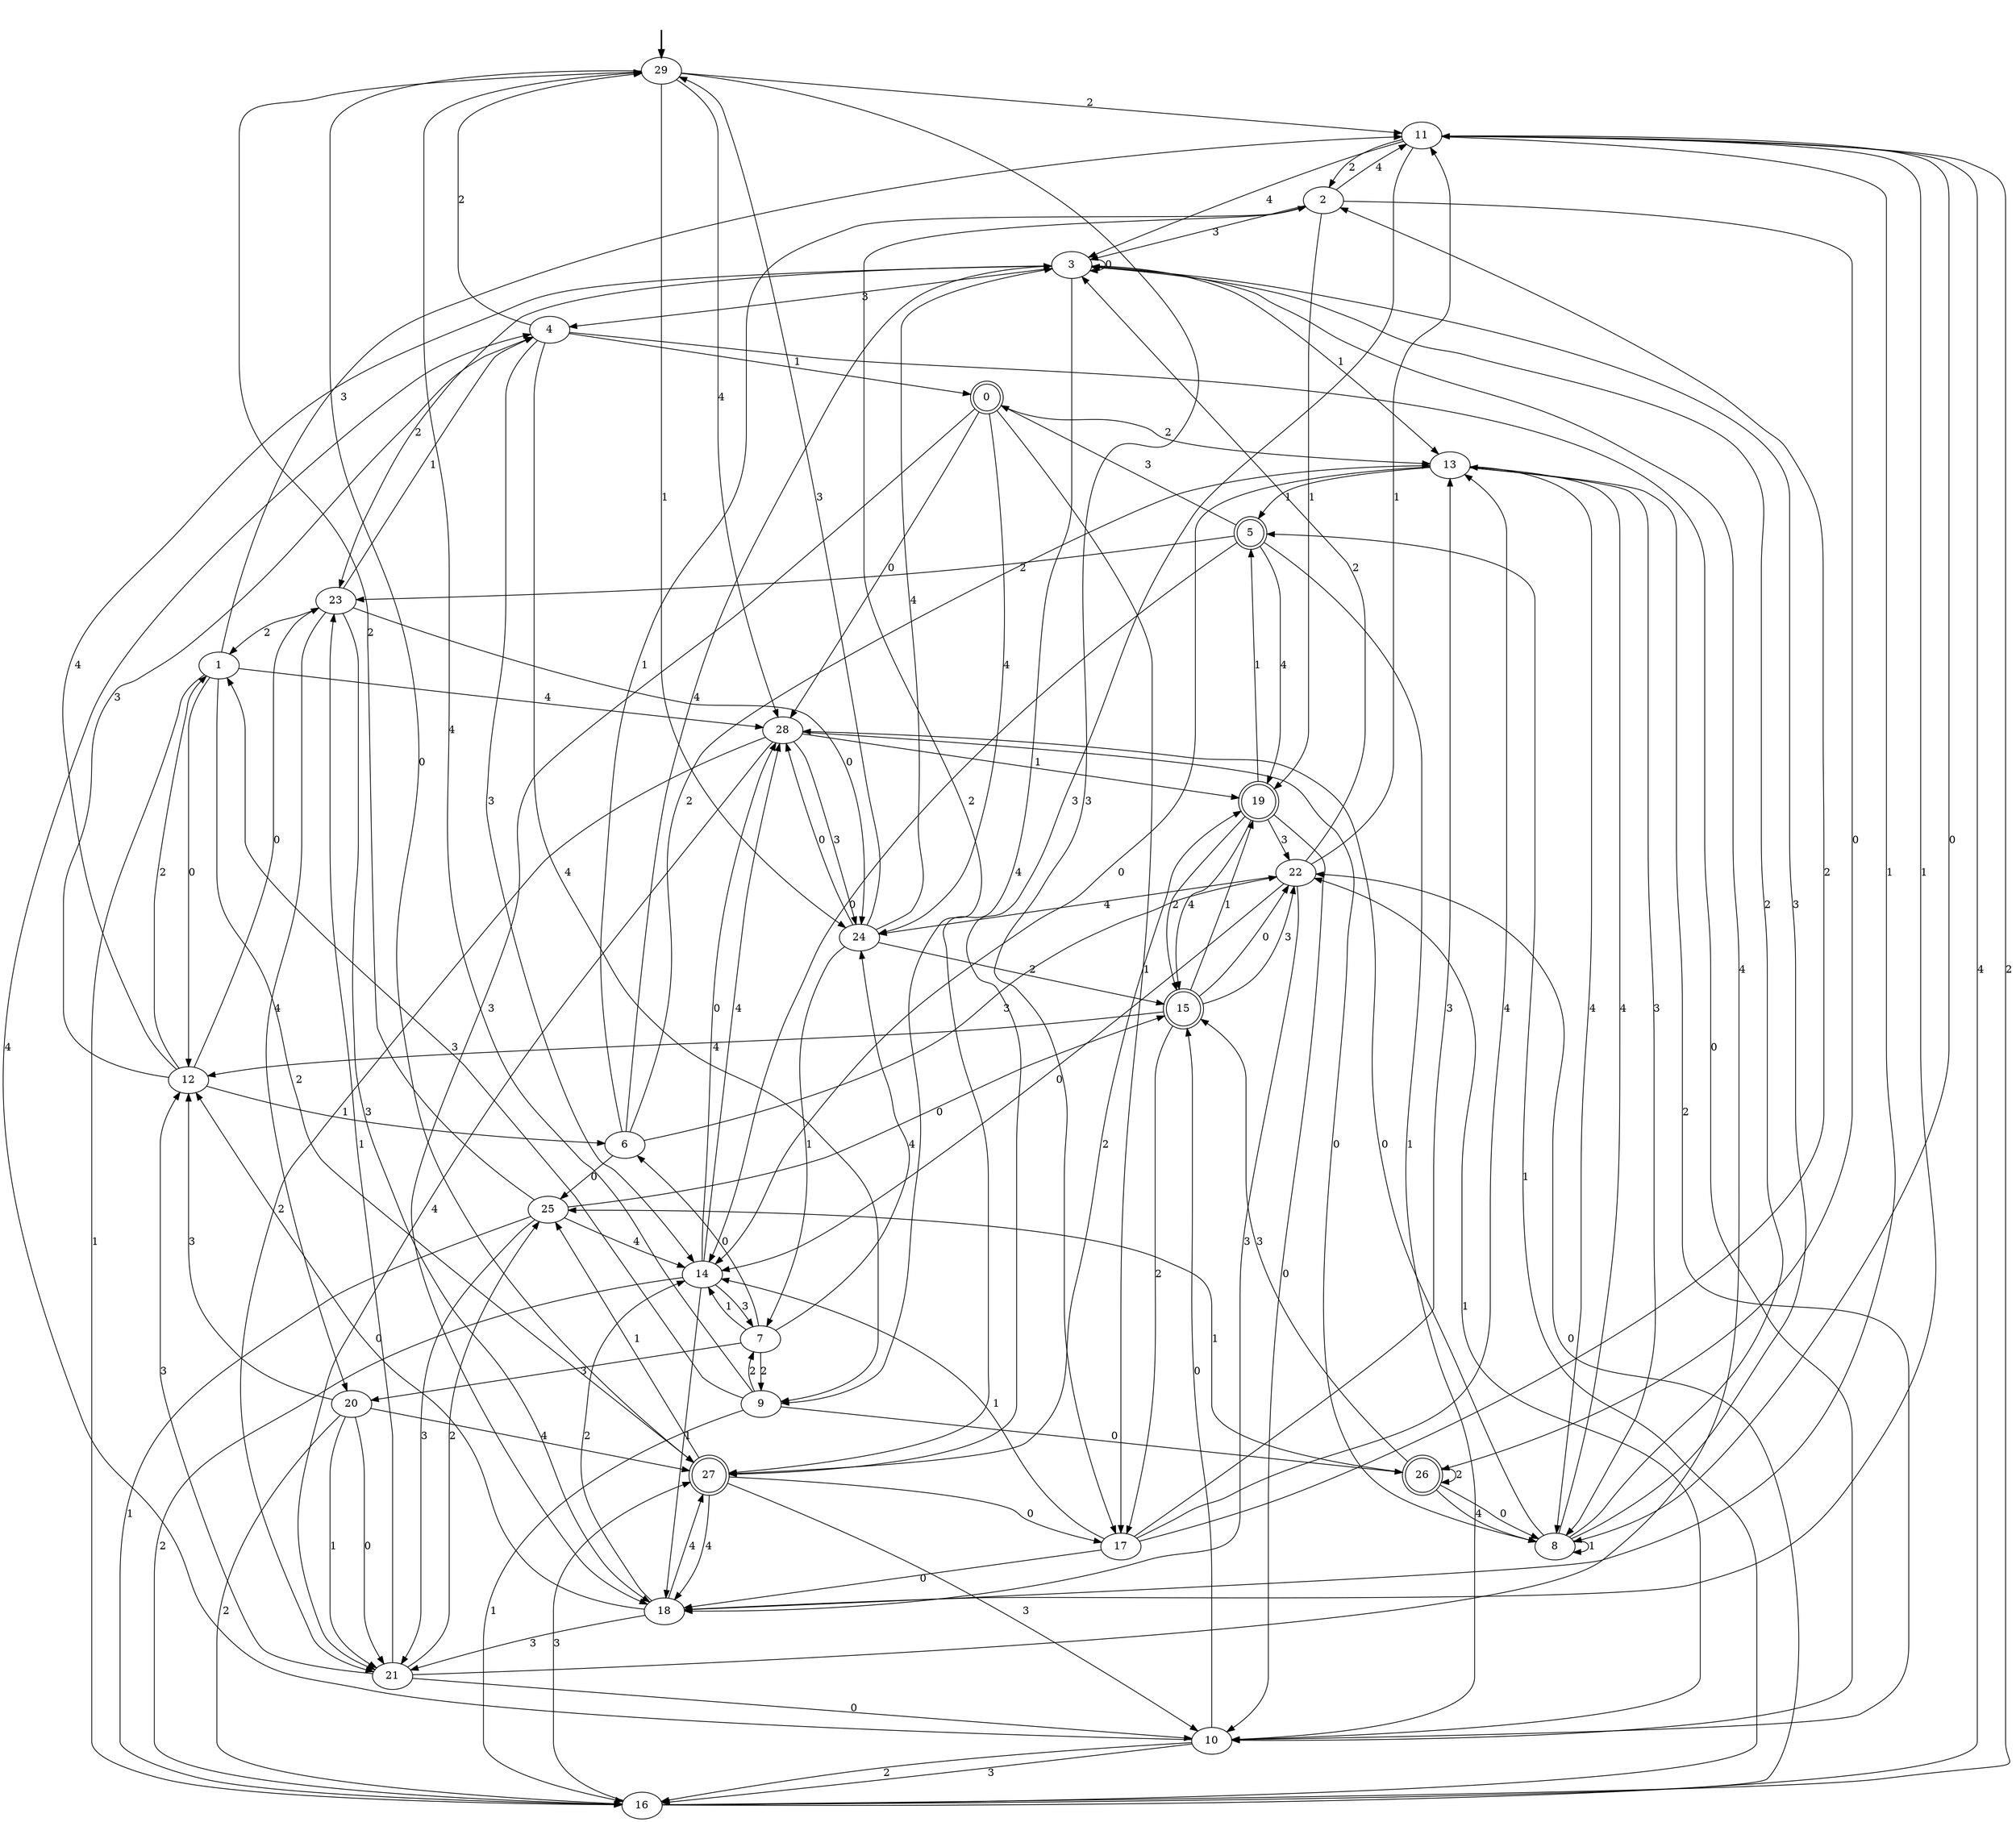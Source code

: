 digraph {
	fake [style=invisible]
	0 [shape=doublecircle]
	1
	2
	3
	4
	5 [shape=doublecircle]
	6
	7
	8
	9
	10
	11
	12
	13
	14
	15 [shape=doublecircle]
	16
	17
	18
	19 [shape=doublecircle]
	20
	21
	22
	23
	24
	25
	26 [shape=doublecircle]
	27 [shape=doublecircle]
	28
	29 [root=true]
	fake -> 29 [style=bold]
	20 -> 21 [label=1]
	28 -> 8 [label=0]
	5 -> 23 [label=2]
	27 -> 17 [label=0]
	18 -> 14 [label=2]
	3 -> 27 [label=4]
	3 -> 13 [label=1]
	16 -> 27 [label=3]
	13 -> 8 [label=3]
	10 -> 4 [label=4]
	18 -> 21 [label=3]
	4 -> 0 [label=1]
	8 -> 13 [label=4]
	11 -> 8 [label=0]
	17 -> 13 [label=3]
	21 -> 23 [label=1]
	0 -> 28 [label=0]
	2 -> 19 [label=1]
	26 -> 25 [label=1]
	13 -> 5 [label=1]
	17 -> 2 [label=2]
	18 -> 12 [label=0]
	8 -> 28 [label=0]
	21 -> 10 [label=0]
	15 -> 22 [label=3]
	2 -> 11 [label=4]
	24 -> 29 [label=3]
	6 -> 13 [label=2]
	24 -> 15 [label=2]
	5 -> 14 [label=0]
	26 -> 8 [label=4]
	5 -> 19 [label=4]
	18 -> 11 [label=1]
	10 -> 15 [label=0]
	19 -> 15 [label=4]
	6 -> 25 [label=0]
	23 -> 24 [label=0]
	4 -> 10 [label=0]
	5 -> 0 [label=3]
	13 -> 10 [label=2]
	23 -> 20 [label=4]
	16 -> 22 [label=0]
	15 -> 12 [label=4]
	7 -> 20 [label=3]
	28 -> 21 [label=4]
	0 -> 18 [label=3]
	27 -> 25 [label=1]
	2 -> 3 [label=3]
	25 -> 21 [label=3]
	11 -> 2 [label=2]
	0 -> 13 [label=2]
	4 -> 14 [label=3]
	25 -> 16 [label=1]
	6 -> 2 [label=1]
	20 -> 12 [label=3]
	29 -> 28 [label=4]
	21 -> 3 [label=4]
	29 -> 11 [label=2]
	11 -> 3 [label=4]
	20 -> 16 [label=2]
	10 -> 16 [label=2]
	16 -> 5 [label=1]
	8 -> 3 [label=2]
	2 -> 9 [label=2]
	3 -> 23 [label=2]
	21 -> 25 [label=2]
	6 -> 3 [label=4]
	25 -> 15 [label=0]
	0 -> 17 [label=1]
	9 -> 29 [label=4]
	20 -> 21 [label=0]
	12 -> 23 [label=0]
	19 -> 10 [label=0]
	22 -> 3 [label=2]
	9 -> 1 [label=3]
	11 -> 18 [label=1]
	15 -> 19 [label=1]
	7 -> 6 [label=0]
	8 -> 8 [label=1]
	28 -> 19 [label=1]
	2 -> 26 [label=0]
	29 -> 27 [label=0]
	10 -> 16 [label=3]
	17 -> 18 [label=0]
	18 -> 27 [label=4]
	24 -> 7 [label=1]
	3 -> 3 [label=0]
	12 -> 3 [label=4]
	13 -> 8 [label=4]
	26 -> 15 [label=3]
	17 -> 14 [label=1]
	6 -> 22 [label=3]
	17 -> 13 [label=4]
	14 -> 16 [label=2]
	19 -> 22 [label=3]
	9 -> 7 [label=2]
	16 -> 11 [label=4]
	12 -> 6 [label=1]
	23 -> 18 [label=3]
	23 -> 4 [label=1]
	11 -> 27 [label=3]
	1 -> 27 [label=2]
	16 -> 11 [label=2]
	12 -> 4 [label=3]
	1 -> 12 [label=0]
	7 -> 24 [label=4]
	22 -> 24 [label=4]
	4 -> 29 [label=2]
	15 -> 17 [label=2]
	14 -> 7 [label=3]
	4 -> 9 [label=4]
	1 -> 28 [label=4]
	14 -> 28 [label=4]
	29 -> 17 [label=3]
	27 -> 18 [label=4]
	7 -> 9 [label=2]
	5 -> 10 [label=1]
	15 -> 22 [label=0]
	27 -> 19 [label=2]
	28 -> 24 [label=3]
	0 -> 24 [label=4]
	9 -> 26 [label=0]
	12 -> 1 [label=2]
	22 -> 11 [label=1]
	24 -> 3 [label=4]
	25 -> 29 [label=2]
	26 -> 8 [label=0]
	29 -> 24 [label=1]
	8 -> 3 [label=3]
	26 -> 26 [label=2]
	19 -> 15 [label=2]
	1 -> 16 [label=1]
	21 -> 12 [label=3]
	19 -> 5 [label=1]
	24 -> 28 [label=0]
	14 -> 28 [label=0]
	22 -> 14 [label=0]
	22 -> 18 [label=3]
	3 -> 4 [label=3]
	7 -> 14 [label=1]
	1 -> 11 [label=3]
	9 -> 16 [label=1]
	20 -> 27 [label=4]
	23 -> 1 [label=2]
	28 -> 21 [label=2]
	10 -> 22 [label=1]
	13 -> 14 [label=0]
	27 -> 10 [label=3]
	25 -> 14 [label=4]
	14 -> 18 [label=1]
}
